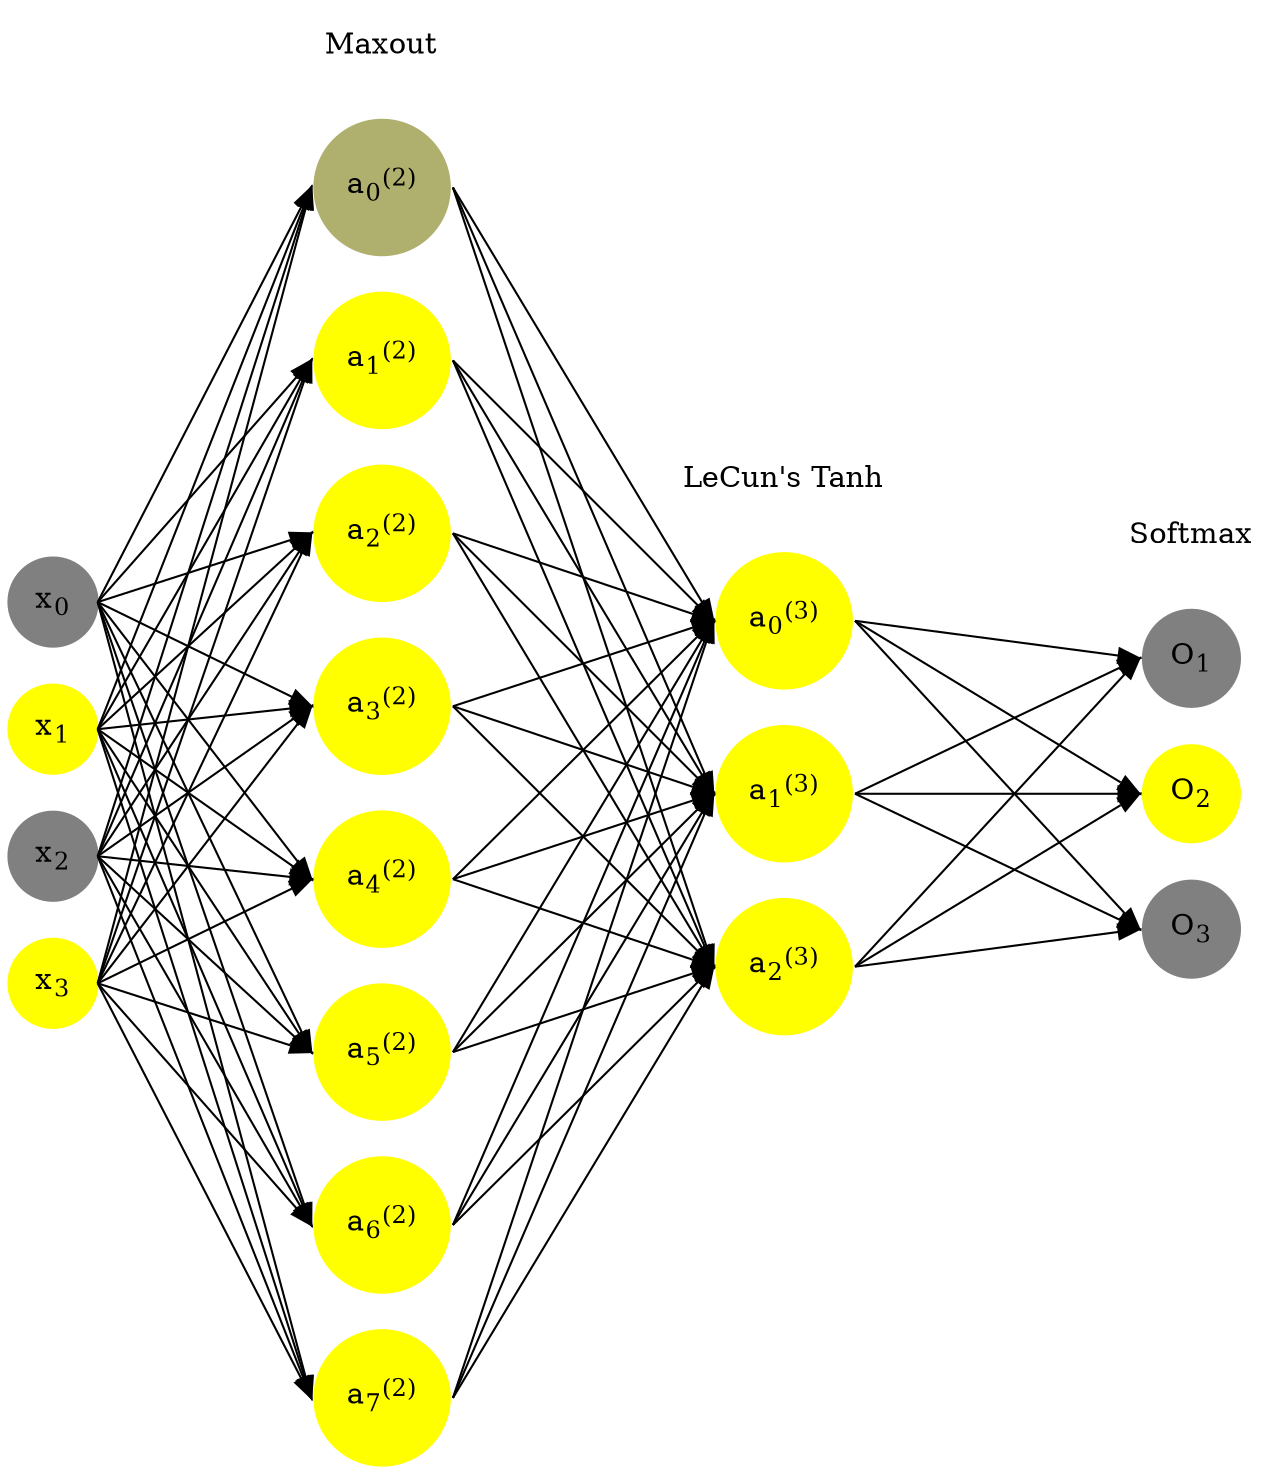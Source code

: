 digraph G {
	rankdir = LR;
	splines=false;
	edge[style=invis];
	ranksep= 1.4;
	{
	node [shape=circle, color="0.1667, 0.0, 0.5", style=filled, fillcolor="0.1667, 0.0, 0.5"];
	x0 [label=<x<sub>0</sub>>];
	}
	{
	node [shape=circle, color="0.1667, 1.0, 1.0", style=filled, fillcolor="0.1667, 1.0, 1.0"];
	x1 [label=<x<sub>1</sub>>];
	}
	{
	node [shape=circle, color="0.1667, 0.0, 0.5", style=filled, fillcolor="0.1667, 0.0, 0.5"];
	x2 [label=<x<sub>2</sub>>];
	}
	{
	node [shape=circle, color="0.1667, 1.0, 1.0", style=filled, fillcolor="0.1667, 1.0, 1.0"];
	x3 [label=<x<sub>3</sub>>];
	}
	{
	node [shape=circle, color="0.1667, 0.368152, 0.684076", style=filled, fillcolor="0.1667, 0.368152, 0.684076"];
	a02 [label=<a<sub>0</sub><sup>(2)</sup>>];
	}
	{
	node [shape=circle, color="0.1667, 2.566720, 1.783360", style=filled, fillcolor="0.1667, 2.566720, 1.783360"];
	a12 [label=<a<sub>1</sub><sup>(2)</sup>>];
	}
	{
	node [shape=circle, color="0.1667, 2.566720, 1.783360", style=filled, fillcolor="0.1667, 2.566720, 1.783360"];
	a22 [label=<a<sub>2</sub><sup>(2)</sup>>];
	}
	{
	node [shape=circle, color="0.1667, 2.566720, 1.783360", style=filled, fillcolor="0.1667, 2.566720, 1.783360"];
	a32 [label=<a<sub>3</sub><sup>(2)</sup>>];
	}
	{
	node [shape=circle, color="0.1667, 2.566720, 1.783360", style=filled, fillcolor="0.1667, 2.566720, 1.783360"];
	a42 [label=<a<sub>4</sub><sup>(2)</sup>>];
	}
	{
	node [shape=circle, color="0.1667, 2.566720, 1.783360", style=filled, fillcolor="0.1667, 2.566720, 1.783360"];
	a52 [label=<a<sub>5</sub><sup>(2)</sup>>];
	}
	{
	node [shape=circle, color="0.1667, 2.566720, 1.783360", style=filled, fillcolor="0.1667, 2.566720, 1.783360"];
	a62 [label=<a<sub>6</sub><sup>(2)</sup>>];
	}
	{
	node [shape=circle, color="0.1667, 2.566720, 1.783360", style=filled, fillcolor="0.1667, 2.566720, 1.783360"];
	a72 [label=<a<sub>7</sub><sup>(2)</sup>>];
	}
	{
	node [shape=circle, color="0.1667, 1.703178, 1.351589", style=filled, fillcolor="0.1667, 1.703178, 1.351589"];
	a03 [label=<a<sub>0</sub><sup>(3)</sup>>];
	}
	{
	node [shape=circle, color="0.1667, 1.710351, 1.355176", style=filled, fillcolor="0.1667, 1.710351, 1.355176"];
	a13 [label=<a<sub>1</sub><sup>(3)</sup>>];
	}
	{
	node [shape=circle, color="0.1667, 1.345907, 1.172953", style=filled, fillcolor="0.1667, 1.345907, 1.172953"];
	a23 [label=<a<sub>2</sub><sup>(3)</sup>>];
	}
	{
	node [shape=circle, color="0.1667, 0.0, 0.5", style=filled, fillcolor="0.1667, 0.0, 0.5"];
	O1 [label=<O<sub>1</sub>>];
	}
	{
	node [shape=circle, color="0.1667, 1.0, 1.0", style=filled, fillcolor="0.1667, 1.0, 1.0"];
	O2 [label=<O<sub>2</sub>>];
	}
	{
	node [shape=circle, color="0.1667, 0.0, 0.5", style=filled, fillcolor="0.1667, 0.0, 0.5"];
	O3 [label=<O<sub>3</sub>>];
	}
	{
	rank=same;
	x0->x1->x2->x3;
	}
	{
	rank=same;
	a02->a12->a22->a32->a42->a52->a62->a72;
	}
	{
	rank=same;
	a03->a13->a23;
	}
	{
	rank=same;
	O1->O2->O3;
	}
	l1 [shape=plaintext,label="Maxout"];
	l1->a02;
	{rank=same; l1;a02};
	l2 [shape=plaintext,label="LeCun's Tanh"];
	l2->a03;
	{rank=same; l2;a03};
	l3 [shape=plaintext,label="Softmax"];
	l3->O1;
	{rank=same; l3;O1};
edge[style=solid, tailport=e, headport=w];
	{x0;x1;x2;x3} -> {a02;a12;a22;a32;a42;a52;a62;a72};
	{a02;a12;a22;a32;a42;a52;a62;a72} -> {a03;a13;a23};
	{a03;a13;a23} -> {O1,O2,O3};
}